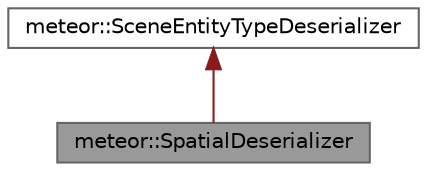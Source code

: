 digraph "meteor::SpatialDeserializer"
{
 // LATEX_PDF_SIZE
  bgcolor="transparent";
  edge [fontname=Helvetica,fontsize=10,labelfontname=Helvetica,labelfontsize=10];
  node [fontname=Helvetica,fontsize=10,shape=box,height=0.2,width=0.4];
  Node1 [id="Node000001",label="meteor::SpatialDeserializer",height=0.2,width=0.4,color="gray40", fillcolor="grey60", style="filled", fontcolor="black",tooltip="Deserializer for SpatialEntity."];
  Node2 -> Node1 [id="edge1_Node000001_Node000002",dir="back",color="firebrick4",style="solid",tooltip=" "];
  Node2 [id="Node000002",label="meteor::SceneEntityTypeDeserializer",height=0.2,width=0.4,color="gray40", fillcolor="white", style="filled",URL="$classmeteor_1_1_scene_entity_type_deserializer.html",tooltip="Base class for Scene Enity Derserializers."];
}
